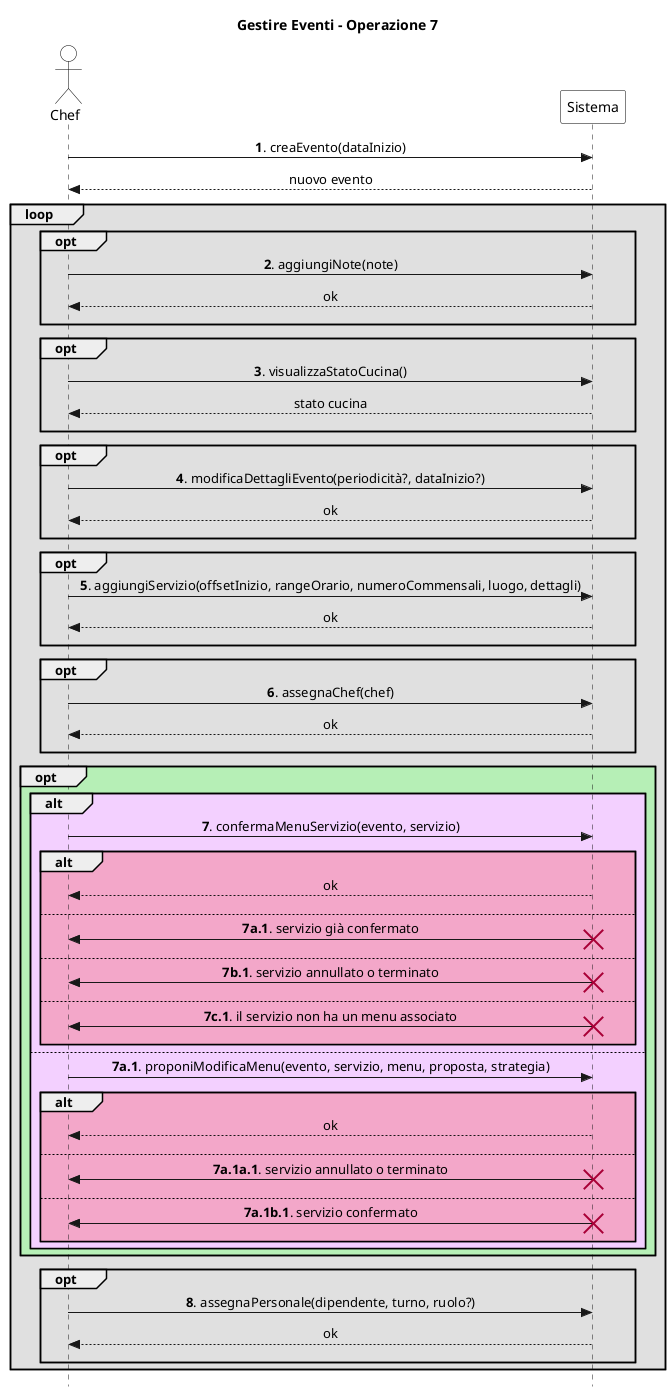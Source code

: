 @startuml
skinparam Style strictuml
skinparam SequenceMessageAlign center

skinparam sequence {
    ActorBorderColor Black
    ActorBackgroundColor White
    ParticipantBorderColor Black
    ParticipantBackgroundColor White
}

actor Chef
participant Sistema

title Gestire Eventi - Operazione 7

Chef -> Sistema: **1**. creaEvento(dataInizio)
return nuovo evento

loop #e0e0e0
    opt #e0e0e0
        Chef -> Sistema: **2**. aggiungiNote(note)
        return ok
        ||10||
    end

    opt #e0e0e0
        Chef -> Sistema: **3**. visualizzaStatoCucina()
        return stato cucina
        ||10||
    end

    opt #e0e0e0
        Chef -> Sistema: **4**. modificaDettagliEvento(periodicità?, dataInizio?)
        return ok
        ||10||
    end

    opt #e0e0e0
        Chef -> Sistema: **5**. aggiungiServizio(offsetInizio, rangeOrario, numeroCommensali, luogo, dettagli)
        return ok
        ||10||
    end

    opt #e0e0e0
        Chef -> Sistema: **6**. assegnaChef(chef)
        return ok
        ||10||
    end

    opt #b6efb6
        alt #f3d0ff
            Chef -> Sistema: **7**. confermaMenuServizio(evento, servizio)
            alt #f3a7c9
                return ok
                ||10||
            else
                Chef <- Sistema: **7a.1**. servizio già confermato
                destroy Sistema
                ||10||
            else
                Chef <- Sistema: **7b.1**. servizio annullato o terminato
                destroy Sistema
                ||10||
            else
                Chef <- Sistema: **7c.1**. il servizio non ha un menu associato
                destroy Sistema
                ||10||
            end
        else
            Chef -> Sistema: **7a.1**. proponiModificaMenu(evento, servizio, menu, proposta, strategia)
            alt #f3a7c9
                return ok
                ||10||
            else
                Chef <- Sistema: **7a.1a.1**. servizio annullato o terminato
                destroy Sistema
                ||10||
            else
                Chef <- Sistema: **7a.1b.1**. servizio confermato
                destroy Sistema
                ||10||
            end
        end
    end

    opt #e0e0e0
        Chef -> Sistema: **8**. assegnaPersonale(dipendente, turno, ruolo?)
        return ok
        ||10||
    end
end
@enduml